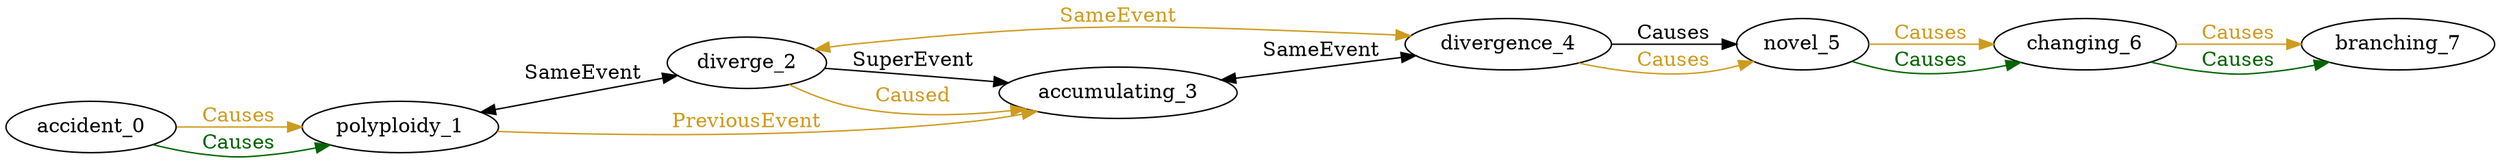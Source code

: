 digraph finite_state_machine { 
	rankdir=LR;
	size="50,50";
node0 [label = "accident_0"]
node1 [label = "polyploidy_1"]
node2 [label = "diverge_2"]
node3 [label = "accumulating_3"]
node4 [label = "divergence_4"]
node5 [label = "novel_5"]
node6 [label = "changing_6"]
node7 [label = "branching_7"]
node0 -> node1 [ label = "Causes" fontcolor="goldenrod3"  color = "goldenrod3"];
node1 -> node2 [ label = "SameEvent" fontcolor="black" dir = "both" color = "Black"];
node1 -> node3 [ label = "PreviousEvent" fontcolor="goldenrod3"  color = "goldenrod3"];
node2 -> node3 [ label = "SuperEvent" fontcolor="black"  color = "Black"];
node2 -> node3 [ label = "Caused" fontcolor="goldenrod3"  color = "goldenrod3"];
node2 -> node4 [ label = "SameEvent" fontcolor="goldenrod3" dir = "both" color = "goldenrod3"];
node3 -> node4 [ label = "SameEvent" fontcolor="black" dir = "both" color = "Black"];
node4 -> node5 [ label = "Causes" fontcolor="black"  color = "Black"];
node4 -> node5 [ label = "Causes" fontcolor="goldenrod3"  color = "goldenrod3"];
node5 -> node6 [ label = "Causes" fontcolor="goldenrod3"  color = "goldenrod3"];
node6 -> node7 [ label = "Causes" fontcolor="goldenrod3"  color = "goldenrod3"];
node0 -> node1 [ label = "Causes" fontcolor="darkgreen"  color = "darkgreen"];
node6 -> node7 [ label = "Causes" fontcolor="darkgreen"  color = "darkgreen"];
node5 -> node6 [ label = "Causes" fontcolor="darkgreen"  color = "darkgreen"];
}